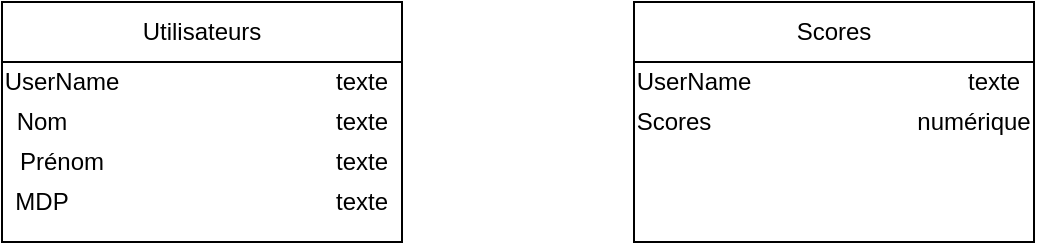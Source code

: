<mxfile version="12.9.2" type="device"><diagram id="C5RBs43oDa-KdzZeNtuy" name="Page-1"><mxGraphModel dx="569" dy="285" grid="1" gridSize="10" guides="1" tooltips="1" connect="1" arrows="1" fold="1" page="1" pageScale="1" pageWidth="827" pageHeight="1169" math="0" shadow="0"><root><mxCell id="WIyWlLk6GJQsqaUBKTNV-0"/><mxCell id="WIyWlLk6GJQsqaUBKTNV-1" parent="WIyWlLk6GJQsqaUBKTNV-0"/><mxCell id="UyWGq4qbkFUAwUmzf1th-0" value="" style="rounded=0;whiteSpace=wrap;html=1;" vertex="1" parent="WIyWlLk6GJQsqaUBKTNV-1"><mxGeometry x="214" y="420" width="200" height="90" as="geometry"/></mxCell><mxCell id="UyWGq4qbkFUAwUmzf1th-1" value="" style="rounded=0;whiteSpace=wrap;html=1;" vertex="1" parent="WIyWlLk6GJQsqaUBKTNV-1"><mxGeometry x="214" y="390" width="200" height="30" as="geometry"/></mxCell><mxCell id="UyWGq4qbkFUAwUmzf1th-2" value="Utilisateurs" style="text;html=1;strokeColor=none;fillColor=none;align=center;verticalAlign=middle;whiteSpace=wrap;rounded=0;" vertex="1" parent="WIyWlLk6GJQsqaUBKTNV-1"><mxGeometry x="294" y="395" width="40" height="20" as="geometry"/></mxCell><mxCell id="UyWGq4qbkFUAwUmzf1th-3" value="UserName" style="text;html=1;strokeColor=none;fillColor=none;align=center;verticalAlign=middle;whiteSpace=wrap;rounded=0;" vertex="1" parent="WIyWlLk6GJQsqaUBKTNV-1"><mxGeometry x="224" y="420" width="40" height="20" as="geometry"/></mxCell><mxCell id="UyWGq4qbkFUAwUmzf1th-4" value="Nom" style="text;html=1;strokeColor=none;fillColor=none;align=center;verticalAlign=middle;whiteSpace=wrap;rounded=0;" vertex="1" parent="WIyWlLk6GJQsqaUBKTNV-1"><mxGeometry x="214" y="440" width="40" height="20" as="geometry"/></mxCell><mxCell id="UyWGq4qbkFUAwUmzf1th-5" value="Prénom" style="text;html=1;strokeColor=none;fillColor=none;align=center;verticalAlign=middle;whiteSpace=wrap;rounded=0;" vertex="1" parent="WIyWlLk6GJQsqaUBKTNV-1"><mxGeometry x="224" y="460" width="40" height="20" as="geometry"/></mxCell><mxCell id="UyWGq4qbkFUAwUmzf1th-6" value="MDP" style="text;html=1;strokeColor=none;fillColor=none;align=center;verticalAlign=middle;whiteSpace=wrap;rounded=0;" vertex="1" parent="WIyWlLk6GJQsqaUBKTNV-1"><mxGeometry x="214" y="480" width="40" height="20" as="geometry"/></mxCell><mxCell id="UyWGq4qbkFUAwUmzf1th-7" value="texte" style="text;html=1;strokeColor=none;fillColor=none;align=center;verticalAlign=middle;whiteSpace=wrap;rounded=0;" vertex="1" parent="WIyWlLk6GJQsqaUBKTNV-1"><mxGeometry x="374" y="420" width="40" height="20" as="geometry"/></mxCell><mxCell id="UyWGq4qbkFUAwUmzf1th-8" value="texte" style="text;html=1;strokeColor=none;fillColor=none;align=center;verticalAlign=middle;whiteSpace=wrap;rounded=0;" vertex="1" parent="WIyWlLk6GJQsqaUBKTNV-1"><mxGeometry x="374" y="440" width="40" height="20" as="geometry"/></mxCell><mxCell id="UyWGq4qbkFUAwUmzf1th-9" value="texte" style="text;html=1;strokeColor=none;fillColor=none;align=center;verticalAlign=middle;whiteSpace=wrap;rounded=0;" vertex="1" parent="WIyWlLk6GJQsqaUBKTNV-1"><mxGeometry x="374" y="460" width="40" height="20" as="geometry"/></mxCell><mxCell id="UyWGq4qbkFUAwUmzf1th-10" value="texte" style="text;html=1;strokeColor=none;fillColor=none;align=center;verticalAlign=middle;whiteSpace=wrap;rounded=0;" vertex="1" parent="WIyWlLk6GJQsqaUBKTNV-1"><mxGeometry x="374" y="480" width="40" height="20" as="geometry"/></mxCell><mxCell id="UyWGq4qbkFUAwUmzf1th-11" value="" style="rounded=0;whiteSpace=wrap;html=1;" vertex="1" parent="WIyWlLk6GJQsqaUBKTNV-1"><mxGeometry x="530" y="420" width="200" height="90" as="geometry"/></mxCell><mxCell id="UyWGq4qbkFUAwUmzf1th-12" value="" style="rounded=0;whiteSpace=wrap;html=1;" vertex="1" parent="WIyWlLk6GJQsqaUBKTNV-1"><mxGeometry x="530" y="390" width="200" height="30" as="geometry"/></mxCell><mxCell id="UyWGq4qbkFUAwUmzf1th-13" value="Scores" style="text;html=1;strokeColor=none;fillColor=none;align=center;verticalAlign=middle;whiteSpace=wrap;rounded=0;" vertex="1" parent="WIyWlLk6GJQsqaUBKTNV-1"><mxGeometry x="610" y="395" width="40" height="20" as="geometry"/></mxCell><mxCell id="UyWGq4qbkFUAwUmzf1th-14" value="UserName" style="text;html=1;strokeColor=none;fillColor=none;align=center;verticalAlign=middle;whiteSpace=wrap;rounded=0;" vertex="1" parent="WIyWlLk6GJQsqaUBKTNV-1"><mxGeometry x="540" y="420" width="40" height="20" as="geometry"/></mxCell><mxCell id="UyWGq4qbkFUAwUmzf1th-15" value="Scores" style="text;html=1;strokeColor=none;fillColor=none;align=center;verticalAlign=middle;whiteSpace=wrap;rounded=0;" vertex="1" parent="WIyWlLk6GJQsqaUBKTNV-1"><mxGeometry x="530" y="440" width="40" height="20" as="geometry"/></mxCell><mxCell id="UyWGq4qbkFUAwUmzf1th-18" value="texte" style="text;html=1;strokeColor=none;fillColor=none;align=center;verticalAlign=middle;whiteSpace=wrap;rounded=0;" vertex="1" parent="WIyWlLk6GJQsqaUBKTNV-1"><mxGeometry x="690" y="420" width="40" height="20" as="geometry"/></mxCell><mxCell id="UyWGq4qbkFUAwUmzf1th-19" value="numérique" style="text;html=1;strokeColor=none;fillColor=none;align=center;verticalAlign=middle;whiteSpace=wrap;rounded=0;" vertex="1" parent="WIyWlLk6GJQsqaUBKTNV-1"><mxGeometry x="680" y="440" width="40" height="20" as="geometry"/></mxCell></root></mxGraphModel></diagram></mxfile>